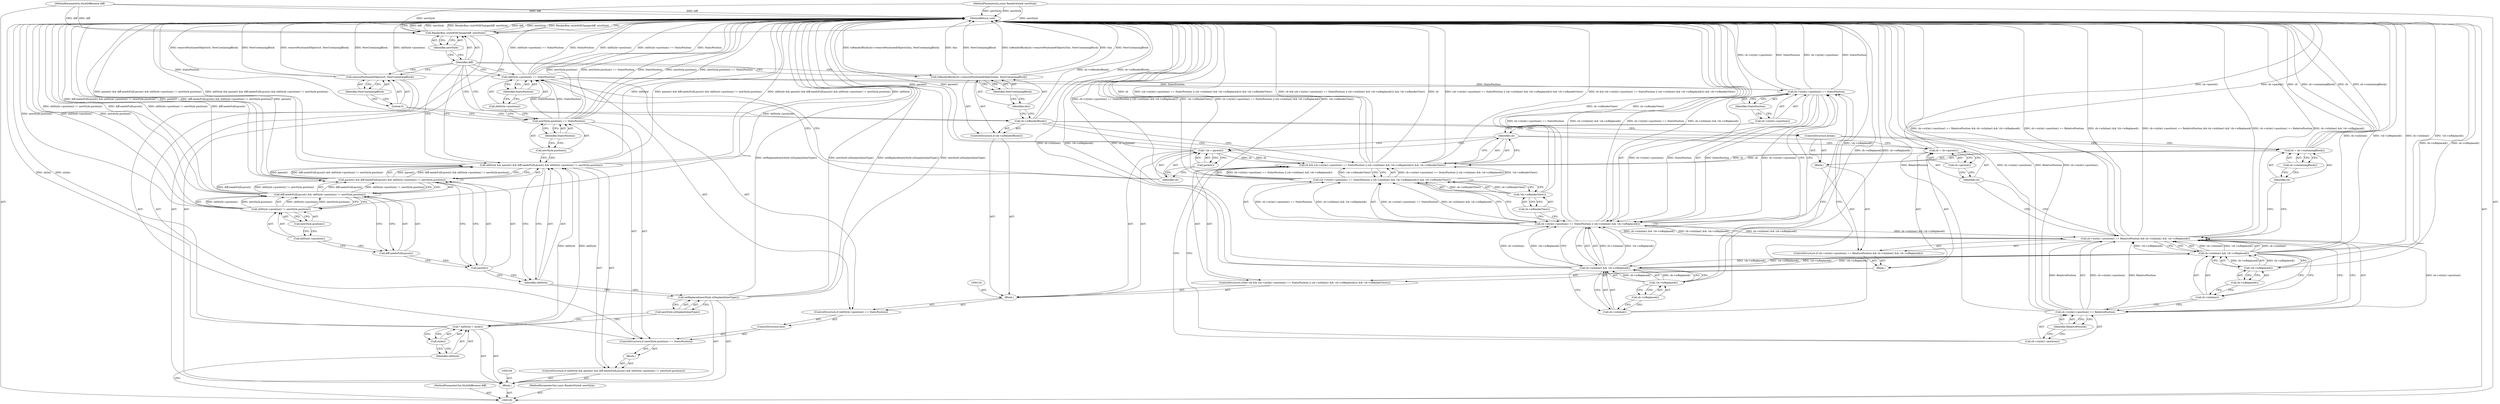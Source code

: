 digraph "0_Chrome_b2b21468c1f7f08b30a7c1755316f6026c50eb2a_1" {
"1000178" [label="(MethodReturn,void)"];
"1000101" [label="(MethodParameterIn,StyleDifference diff)"];
"1000274" [label="(MethodParameterOut,StyleDifference diff)"];
"1000102" [label="(MethodParameterIn,const RenderStyle& newStyle)"];
"1000275" [label="(MethodParameterOut,const RenderStyle& newStyle)"];
"1000129" [label="(ControlStructure,if (oldStyle->position() == StaticPosition))"];
"1000130" [label="(Call,oldStyle->position() == StaticPosition)"];
"1000131" [label="(Call,oldStyle->position())"];
"1000132" [label="(Identifier,StaticPosition)"];
"1000128" [label="(ControlStructure,else)"];
"1000133" [label="(Block,)"];
"1000135" [label="(Call,* cb = parent())"];
"1000136" [label="(Identifier,cb)"];
"1000137" [label="(Call,parent())"];
"1000150" [label="(Call,!cb->isRenderView())"];
"1000151" [label="(Call,cb->isRenderView())"];
"1000138" [label="(ControlStructure,while (cb && (cb->style()->position() == StaticPosition || (cb->isInline() && !cb->isReplaced())) && !cb->isRenderView()))"];
"1000152" [label="(Block,)"];
"1000139" [label="(Call,cb && (cb->style()->position() == StaticPosition || (cb->isInline() && !cb->isReplaced())) && !cb->isRenderView())"];
"1000140" [label="(Identifier,cb)"];
"1000141" [label="(Call,(cb->style()->position() == StaticPosition || (cb->isInline() && !cb->isReplaced())) && !cb->isRenderView())"];
"1000142" [label="(Call,cb->style()->position() == StaticPosition || (cb->isInline() && !cb->isReplaced()))"];
"1000143" [label="(Call,cb->style()->position() == StaticPosition)"];
"1000144" [label="(Call,cb->style()->position())"];
"1000145" [label="(Identifier,StaticPosition)"];
"1000146" [label="(Call,cb->isInline() && !cb->isReplaced())"];
"1000147" [label="(Call,cb->isInline())"];
"1000148" [label="(Call,!cb->isReplaced())"];
"1000149" [label="(Call,cb->isReplaced())"];
"1000162" [label="(Block,)"];
"1000153" [label="(ControlStructure,if (cb->style()->position() == RelativePosition && cb->isInline() && !cb->isReplaced()))"];
"1000154" [label="(Call,cb->style()->position() == RelativePosition && cb->isInline() && !cb->isReplaced())"];
"1000155" [label="(Call,cb->style()->position() == RelativePosition)"];
"1000156" [label="(Call,cb->style()->position())"];
"1000157" [label="(Identifier,RelativePosition)"];
"1000158" [label="(Call,cb->isInline() && !cb->isReplaced())"];
"1000159" [label="(Call,cb->isInline())"];
"1000160" [label="(Call,!cb->isReplaced())"];
"1000161" [label="(Call,cb->isReplaced())"];
"1000163" [label="(Call,cb = cb->containingBlock())"];
"1000164" [label="(Identifier,cb)"];
"1000165" [label="(Call,cb->containingBlock())"];
"1000166" [label="(ControlStructure,break;)"];
"1000167" [label="(Call,cb = cb->parent())"];
"1000168" [label="(Identifier,cb)"];
"1000169" [label="(Call,cb->parent())"];
"1000103" [label="(Block,)"];
"1000170" [label="(ControlStructure,if (cb->isRenderBlock()))"];
"1000171" [label="(Call,cb->isRenderBlock())"];
"1000172" [label="(Call,toRenderBlock(cb)->removePositionedObjects(this, NewContainingBlock))"];
"1000173" [label="(Identifier,this)"];
"1000174" [label="(Identifier,NewContainingBlock)"];
"1000176" [label="(Identifier,diff)"];
"1000177" [label="(Identifier,newStyle)"];
"1000175" [label="(Call,RenderBox::styleWillChange(diff, newStyle))"];
"1000105" [label="(Call,* oldStyle = style())"];
"1000106" [label="(Identifier,oldStyle)"];
"1000107" [label="(Call,style())"];
"1000109" [label="(Call,newStyle.isDisplayInlineType())"];
"1000108" [label="(Call,setReplaced(newStyle.isDisplayInlineType()))"];
"1000120" [label="(Block,)"];
"1000113" [label="(Call,parent() && diff.needsFullLayout() && oldStyle->position() != newStyle.position())"];
"1000114" [label="(Call,parent())"];
"1000115" [label="(Call,diff.needsFullLayout() && oldStyle->position() != newStyle.position())"];
"1000116" [label="(Call,diff.needsFullLayout())"];
"1000110" [label="(ControlStructure,if (oldStyle && parent() && diff.needsFullLayout() && oldStyle->position() != newStyle.position()))"];
"1000117" [label="(Call,oldStyle->position() != newStyle.position())"];
"1000118" [label="(Call,oldStyle->position())"];
"1000111" [label="(Call,oldStyle && parent() && diff.needsFullLayout() && oldStyle->position() != newStyle.position())"];
"1000112" [label="(Identifier,oldStyle)"];
"1000119" [label="(Call,newStyle.position())"];
"1000122" [label="(Call,newStyle.position() == StaticPosition)"];
"1000123" [label="(Call,newStyle.position())"];
"1000124" [label="(Identifier,StaticPosition)"];
"1000121" [label="(ControlStructure,if (newStyle.position() == StaticPosition))"];
"1000125" [label="(Call,removePositionedObjects(0, NewContainingBlock))"];
"1000126" [label="(Literal,0)"];
"1000127" [label="(Identifier,NewContainingBlock)"];
"1000178" -> "1000100"  [label="AST: "];
"1000178" -> "1000175"  [label="CFG: "];
"1000125" -> "1000178"  [label="DDG: removePositionedObjects(0, NewContainingBlock)"];
"1000125" -> "1000178"  [label="DDG: NewContainingBlock"];
"1000108" -> "1000178"  [label="DDG: setReplaced(newStyle.isDisplayInlineType())"];
"1000108" -> "1000178"  [label="DDG: newStyle.isDisplayInlineType()"];
"1000167" -> "1000178"  [label="DDG: cb->parent()"];
"1000155" -> "1000178"  [label="DDG: RelativePosition"];
"1000155" -> "1000178"  [label="DDG: cb->style()->position()"];
"1000139" -> "1000178"  [label="DDG: cb"];
"1000139" -> "1000178"  [label="DDG: (cb->style()->position() == StaticPosition || (cb->isInline() && !cb->isReplaced())) && !cb->isRenderView()"];
"1000139" -> "1000178"  [label="DDG: cb && (cb->style()->position() == StaticPosition || (cb->isInline() && !cb->isReplaced())) && !cb->isRenderView()"];
"1000113" -> "1000178"  [label="DDG: diff.needsFullLayout() && oldStyle->position() != newStyle.position()"];
"1000113" -> "1000178"  [label="DDG: parent()"];
"1000117" -> "1000178"  [label="DDG: oldStyle->position()"];
"1000117" -> "1000178"  [label="DDG: newStyle.position()"];
"1000154" -> "1000178"  [label="DDG: cb->style()->position() == RelativePosition && cb->isInline() && !cb->isReplaced()"];
"1000154" -> "1000178"  [label="DDG: cb->style()->position() == RelativePosition"];
"1000154" -> "1000178"  [label="DDG: cb->isInline() && !cb->isReplaced()"];
"1000158" -> "1000178"  [label="DDG: cb->isInline()"];
"1000158" -> "1000178"  [label="DDG: !cb->isReplaced()"];
"1000115" -> "1000178"  [label="DDG: oldStyle->position() != newStyle.position()"];
"1000115" -> "1000178"  [label="DDG: diff.needsFullLayout()"];
"1000130" -> "1000178"  [label="DDG: oldStyle->position() == StaticPosition"];
"1000130" -> "1000178"  [label="DDG: StaticPosition"];
"1000130" -> "1000178"  [label="DDG: oldStyle->position()"];
"1000163" -> "1000178"  [label="DDG: cb"];
"1000163" -> "1000178"  [label="DDG: cb->containingBlock()"];
"1000172" -> "1000178"  [label="DDG: toRenderBlock(cb)->removePositionedObjects(this, NewContainingBlock)"];
"1000172" -> "1000178"  [label="DDG: this"];
"1000172" -> "1000178"  [label="DDG: NewContainingBlock"];
"1000141" -> "1000178"  [label="DDG: cb->style()->position() == StaticPosition || (cb->isInline() && !cb->isReplaced())"];
"1000141" -> "1000178"  [label="DDG: !cb->isRenderView()"];
"1000105" -> "1000178"  [label="DDG: style()"];
"1000150" -> "1000178"  [label="DDG: cb->isRenderView()"];
"1000122" -> "1000178"  [label="DDG: newStyle.position()"];
"1000122" -> "1000178"  [label="DDG: newStyle.position() == StaticPosition"];
"1000122" -> "1000178"  [label="DDG: StaticPosition"];
"1000143" -> "1000178"  [label="DDG: cb->style()->position()"];
"1000143" -> "1000178"  [label="DDG: StaticPosition"];
"1000148" -> "1000178"  [label="DDG: cb->isReplaced()"];
"1000146" -> "1000178"  [label="DDG: !cb->isReplaced()"];
"1000146" -> "1000178"  [label="DDG: cb->isInline()"];
"1000175" -> "1000178"  [label="DDG: diff"];
"1000175" -> "1000178"  [label="DDG: newStyle"];
"1000175" -> "1000178"  [label="DDG: RenderBox::styleWillChange(diff, newStyle)"];
"1000102" -> "1000178"  [label="DDG: newStyle"];
"1000111" -> "1000178"  [label="DDG: oldStyle"];
"1000111" -> "1000178"  [label="DDG: parent() && diff.needsFullLayout() && oldStyle->position() != newStyle.position()"];
"1000111" -> "1000178"  [label="DDG: oldStyle && parent() && diff.needsFullLayout() && oldStyle->position() != newStyle.position()"];
"1000101" -> "1000178"  [label="DDG: diff"];
"1000142" -> "1000178"  [label="DDG: cb->style()->position() == StaticPosition"];
"1000142" -> "1000178"  [label="DDG: cb->isInline() && !cb->isReplaced()"];
"1000171" -> "1000178"  [label="DDG: cb->isRenderBlock()"];
"1000160" -> "1000178"  [label="DDG: cb->isReplaced()"];
"1000135" -> "1000178"  [label="DDG: parent()"];
"1000101" -> "1000100"  [label="AST: "];
"1000101" -> "1000178"  [label="DDG: diff"];
"1000101" -> "1000175"  [label="DDG: diff"];
"1000274" -> "1000100"  [label="AST: "];
"1000102" -> "1000100"  [label="AST: "];
"1000102" -> "1000178"  [label="DDG: newStyle"];
"1000102" -> "1000175"  [label="DDG: newStyle"];
"1000275" -> "1000100"  [label="AST: "];
"1000129" -> "1000128"  [label="AST: "];
"1000130" -> "1000129"  [label="AST: "];
"1000133" -> "1000129"  [label="AST: "];
"1000130" -> "1000129"  [label="AST: "];
"1000130" -> "1000132"  [label="CFG: "];
"1000131" -> "1000130"  [label="AST: "];
"1000132" -> "1000130"  [label="AST: "];
"1000136" -> "1000130"  [label="CFG: "];
"1000176" -> "1000130"  [label="CFG: "];
"1000130" -> "1000178"  [label="DDG: oldStyle->position() == StaticPosition"];
"1000130" -> "1000178"  [label="DDG: StaticPosition"];
"1000130" -> "1000178"  [label="DDG: oldStyle->position()"];
"1000122" -> "1000130"  [label="DDG: StaticPosition"];
"1000130" -> "1000143"  [label="DDG: StaticPosition"];
"1000131" -> "1000130"  [label="AST: "];
"1000131" -> "1000122"  [label="CFG: "];
"1000132" -> "1000131"  [label="CFG: "];
"1000132" -> "1000130"  [label="AST: "];
"1000132" -> "1000131"  [label="CFG: "];
"1000130" -> "1000132"  [label="CFG: "];
"1000128" -> "1000121"  [label="AST: "];
"1000129" -> "1000128"  [label="AST: "];
"1000133" -> "1000129"  [label="AST: "];
"1000134" -> "1000133"  [label="AST: "];
"1000135" -> "1000133"  [label="AST: "];
"1000138" -> "1000133"  [label="AST: "];
"1000170" -> "1000133"  [label="AST: "];
"1000135" -> "1000133"  [label="AST: "];
"1000135" -> "1000137"  [label="CFG: "];
"1000136" -> "1000135"  [label="AST: "];
"1000137" -> "1000135"  [label="AST: "];
"1000140" -> "1000135"  [label="CFG: "];
"1000135" -> "1000178"  [label="DDG: parent()"];
"1000135" -> "1000139"  [label="DDG: cb"];
"1000136" -> "1000135"  [label="AST: "];
"1000136" -> "1000130"  [label="CFG: "];
"1000137" -> "1000136"  [label="CFG: "];
"1000137" -> "1000135"  [label="AST: "];
"1000137" -> "1000136"  [label="CFG: "];
"1000135" -> "1000137"  [label="CFG: "];
"1000150" -> "1000141"  [label="AST: "];
"1000150" -> "1000151"  [label="CFG: "];
"1000151" -> "1000150"  [label="AST: "];
"1000141" -> "1000150"  [label="CFG: "];
"1000150" -> "1000178"  [label="DDG: cb->isRenderView()"];
"1000150" -> "1000141"  [label="DDG: cb->isRenderView()"];
"1000151" -> "1000150"  [label="AST: "];
"1000151" -> "1000142"  [label="CFG: "];
"1000150" -> "1000151"  [label="CFG: "];
"1000138" -> "1000133"  [label="AST: "];
"1000139" -> "1000138"  [label="AST: "];
"1000152" -> "1000138"  [label="AST: "];
"1000152" -> "1000138"  [label="AST: "];
"1000153" -> "1000152"  [label="AST: "];
"1000167" -> "1000152"  [label="AST: "];
"1000139" -> "1000138"  [label="AST: "];
"1000139" -> "1000140"  [label="CFG: "];
"1000139" -> "1000141"  [label="CFG: "];
"1000140" -> "1000139"  [label="AST: "];
"1000141" -> "1000139"  [label="AST: "];
"1000156" -> "1000139"  [label="CFG: "];
"1000171" -> "1000139"  [label="CFG: "];
"1000139" -> "1000178"  [label="DDG: cb"];
"1000139" -> "1000178"  [label="DDG: (cb->style()->position() == StaticPosition || (cb->isInline() && !cb->isReplaced())) && !cb->isRenderView()"];
"1000139" -> "1000178"  [label="DDG: cb && (cb->style()->position() == StaticPosition || (cb->isInline() && !cb->isReplaced())) && !cb->isRenderView()"];
"1000167" -> "1000139"  [label="DDG: cb"];
"1000135" -> "1000139"  [label="DDG: cb"];
"1000141" -> "1000139"  [label="DDG: cb->style()->position() == StaticPosition || (cb->isInline() && !cb->isReplaced())"];
"1000141" -> "1000139"  [label="DDG: !cb->isRenderView()"];
"1000140" -> "1000139"  [label="AST: "];
"1000140" -> "1000167"  [label="CFG: "];
"1000140" -> "1000135"  [label="CFG: "];
"1000144" -> "1000140"  [label="CFG: "];
"1000139" -> "1000140"  [label="CFG: "];
"1000141" -> "1000139"  [label="AST: "];
"1000141" -> "1000142"  [label="CFG: "];
"1000141" -> "1000150"  [label="CFG: "];
"1000142" -> "1000141"  [label="AST: "];
"1000150" -> "1000141"  [label="AST: "];
"1000139" -> "1000141"  [label="CFG: "];
"1000141" -> "1000178"  [label="DDG: cb->style()->position() == StaticPosition || (cb->isInline() && !cb->isReplaced())"];
"1000141" -> "1000178"  [label="DDG: !cb->isRenderView()"];
"1000141" -> "1000139"  [label="DDG: cb->style()->position() == StaticPosition || (cb->isInline() && !cb->isReplaced())"];
"1000141" -> "1000139"  [label="DDG: !cb->isRenderView()"];
"1000142" -> "1000141"  [label="DDG: cb->style()->position() == StaticPosition"];
"1000142" -> "1000141"  [label="DDG: cb->isInline() && !cb->isReplaced()"];
"1000150" -> "1000141"  [label="DDG: cb->isRenderView()"];
"1000142" -> "1000141"  [label="AST: "];
"1000142" -> "1000143"  [label="CFG: "];
"1000142" -> "1000146"  [label="CFG: "];
"1000143" -> "1000142"  [label="AST: "];
"1000146" -> "1000142"  [label="AST: "];
"1000151" -> "1000142"  [label="CFG: "];
"1000141" -> "1000142"  [label="CFG: "];
"1000142" -> "1000178"  [label="DDG: cb->style()->position() == StaticPosition"];
"1000142" -> "1000178"  [label="DDG: cb->isInline() && !cb->isReplaced()"];
"1000142" -> "1000141"  [label="DDG: cb->style()->position() == StaticPosition"];
"1000142" -> "1000141"  [label="DDG: cb->isInline() && !cb->isReplaced()"];
"1000143" -> "1000142"  [label="DDG: cb->style()->position()"];
"1000143" -> "1000142"  [label="DDG: StaticPosition"];
"1000154" -> "1000142"  [label="DDG: cb->isInline() && !cb->isReplaced()"];
"1000146" -> "1000142"  [label="DDG: cb->isInline()"];
"1000146" -> "1000142"  [label="DDG: !cb->isReplaced()"];
"1000142" -> "1000154"  [label="DDG: cb->isInline() && !cb->isReplaced()"];
"1000143" -> "1000142"  [label="AST: "];
"1000143" -> "1000145"  [label="CFG: "];
"1000144" -> "1000143"  [label="AST: "];
"1000145" -> "1000143"  [label="AST: "];
"1000147" -> "1000143"  [label="CFG: "];
"1000142" -> "1000143"  [label="CFG: "];
"1000143" -> "1000178"  [label="DDG: cb->style()->position()"];
"1000143" -> "1000178"  [label="DDG: StaticPosition"];
"1000143" -> "1000142"  [label="DDG: cb->style()->position()"];
"1000143" -> "1000142"  [label="DDG: StaticPosition"];
"1000130" -> "1000143"  [label="DDG: StaticPosition"];
"1000144" -> "1000143"  [label="AST: "];
"1000144" -> "1000140"  [label="CFG: "];
"1000145" -> "1000144"  [label="CFG: "];
"1000145" -> "1000143"  [label="AST: "];
"1000145" -> "1000144"  [label="CFG: "];
"1000143" -> "1000145"  [label="CFG: "];
"1000146" -> "1000142"  [label="AST: "];
"1000146" -> "1000147"  [label="CFG: "];
"1000146" -> "1000148"  [label="CFG: "];
"1000147" -> "1000146"  [label="AST: "];
"1000148" -> "1000146"  [label="AST: "];
"1000142" -> "1000146"  [label="CFG: "];
"1000146" -> "1000178"  [label="DDG: !cb->isReplaced()"];
"1000146" -> "1000178"  [label="DDG: cb->isInline()"];
"1000146" -> "1000142"  [label="DDG: cb->isInline()"];
"1000146" -> "1000142"  [label="DDG: !cb->isReplaced()"];
"1000158" -> "1000146"  [label="DDG: !cb->isReplaced()"];
"1000148" -> "1000146"  [label="DDG: cb->isReplaced()"];
"1000146" -> "1000158"  [label="DDG: !cb->isReplaced()"];
"1000147" -> "1000146"  [label="AST: "];
"1000147" -> "1000143"  [label="CFG: "];
"1000149" -> "1000147"  [label="CFG: "];
"1000146" -> "1000147"  [label="CFG: "];
"1000148" -> "1000146"  [label="AST: "];
"1000148" -> "1000149"  [label="CFG: "];
"1000149" -> "1000148"  [label="AST: "];
"1000146" -> "1000148"  [label="CFG: "];
"1000148" -> "1000178"  [label="DDG: cb->isReplaced()"];
"1000148" -> "1000146"  [label="DDG: cb->isReplaced()"];
"1000149" -> "1000148"  [label="AST: "];
"1000149" -> "1000147"  [label="CFG: "];
"1000148" -> "1000149"  [label="CFG: "];
"1000162" -> "1000153"  [label="AST: "];
"1000163" -> "1000162"  [label="AST: "];
"1000166" -> "1000162"  [label="AST: "];
"1000153" -> "1000152"  [label="AST: "];
"1000154" -> "1000153"  [label="AST: "];
"1000162" -> "1000153"  [label="AST: "];
"1000154" -> "1000153"  [label="AST: "];
"1000154" -> "1000155"  [label="CFG: "];
"1000154" -> "1000158"  [label="CFG: "];
"1000155" -> "1000154"  [label="AST: "];
"1000158" -> "1000154"  [label="AST: "];
"1000164" -> "1000154"  [label="CFG: "];
"1000168" -> "1000154"  [label="CFG: "];
"1000154" -> "1000178"  [label="DDG: cb->style()->position() == RelativePosition && cb->isInline() && !cb->isReplaced()"];
"1000154" -> "1000178"  [label="DDG: cb->style()->position() == RelativePosition"];
"1000154" -> "1000178"  [label="DDG: cb->isInline() && !cb->isReplaced()"];
"1000154" -> "1000142"  [label="DDG: cb->isInline() && !cb->isReplaced()"];
"1000155" -> "1000154"  [label="DDG: cb->style()->position()"];
"1000155" -> "1000154"  [label="DDG: RelativePosition"];
"1000158" -> "1000154"  [label="DDG: cb->isInline()"];
"1000158" -> "1000154"  [label="DDG: !cb->isReplaced()"];
"1000142" -> "1000154"  [label="DDG: cb->isInline() && !cb->isReplaced()"];
"1000155" -> "1000154"  [label="AST: "];
"1000155" -> "1000157"  [label="CFG: "];
"1000156" -> "1000155"  [label="AST: "];
"1000157" -> "1000155"  [label="AST: "];
"1000159" -> "1000155"  [label="CFG: "];
"1000154" -> "1000155"  [label="CFG: "];
"1000155" -> "1000178"  [label="DDG: RelativePosition"];
"1000155" -> "1000178"  [label="DDG: cb->style()->position()"];
"1000155" -> "1000154"  [label="DDG: cb->style()->position()"];
"1000155" -> "1000154"  [label="DDG: RelativePosition"];
"1000156" -> "1000155"  [label="AST: "];
"1000156" -> "1000139"  [label="CFG: "];
"1000157" -> "1000156"  [label="CFG: "];
"1000157" -> "1000155"  [label="AST: "];
"1000157" -> "1000156"  [label="CFG: "];
"1000155" -> "1000157"  [label="CFG: "];
"1000158" -> "1000154"  [label="AST: "];
"1000158" -> "1000159"  [label="CFG: "];
"1000158" -> "1000160"  [label="CFG: "];
"1000159" -> "1000158"  [label="AST: "];
"1000160" -> "1000158"  [label="AST: "];
"1000154" -> "1000158"  [label="CFG: "];
"1000158" -> "1000178"  [label="DDG: cb->isInline()"];
"1000158" -> "1000178"  [label="DDG: !cb->isReplaced()"];
"1000158" -> "1000146"  [label="DDG: !cb->isReplaced()"];
"1000158" -> "1000154"  [label="DDG: cb->isInline()"];
"1000158" -> "1000154"  [label="DDG: !cb->isReplaced()"];
"1000146" -> "1000158"  [label="DDG: !cb->isReplaced()"];
"1000160" -> "1000158"  [label="DDG: cb->isReplaced()"];
"1000159" -> "1000158"  [label="AST: "];
"1000159" -> "1000155"  [label="CFG: "];
"1000161" -> "1000159"  [label="CFG: "];
"1000158" -> "1000159"  [label="CFG: "];
"1000160" -> "1000158"  [label="AST: "];
"1000160" -> "1000161"  [label="CFG: "];
"1000161" -> "1000160"  [label="AST: "];
"1000158" -> "1000160"  [label="CFG: "];
"1000160" -> "1000178"  [label="DDG: cb->isReplaced()"];
"1000160" -> "1000158"  [label="DDG: cb->isReplaced()"];
"1000161" -> "1000160"  [label="AST: "];
"1000161" -> "1000159"  [label="CFG: "];
"1000160" -> "1000161"  [label="CFG: "];
"1000163" -> "1000162"  [label="AST: "];
"1000163" -> "1000165"  [label="CFG: "];
"1000164" -> "1000163"  [label="AST: "];
"1000165" -> "1000163"  [label="AST: "];
"1000166" -> "1000163"  [label="CFG: "];
"1000163" -> "1000178"  [label="DDG: cb"];
"1000163" -> "1000178"  [label="DDG: cb->containingBlock()"];
"1000164" -> "1000163"  [label="AST: "];
"1000164" -> "1000154"  [label="CFG: "];
"1000165" -> "1000164"  [label="CFG: "];
"1000165" -> "1000163"  [label="AST: "];
"1000165" -> "1000164"  [label="CFG: "];
"1000163" -> "1000165"  [label="CFG: "];
"1000166" -> "1000162"  [label="AST: "];
"1000166" -> "1000163"  [label="CFG: "];
"1000171" -> "1000166"  [label="CFG: "];
"1000167" -> "1000152"  [label="AST: "];
"1000167" -> "1000169"  [label="CFG: "];
"1000168" -> "1000167"  [label="AST: "];
"1000169" -> "1000167"  [label="AST: "];
"1000140" -> "1000167"  [label="CFG: "];
"1000167" -> "1000178"  [label="DDG: cb->parent()"];
"1000167" -> "1000139"  [label="DDG: cb"];
"1000168" -> "1000167"  [label="AST: "];
"1000168" -> "1000154"  [label="CFG: "];
"1000169" -> "1000168"  [label="CFG: "];
"1000169" -> "1000167"  [label="AST: "];
"1000169" -> "1000168"  [label="CFG: "];
"1000167" -> "1000169"  [label="CFG: "];
"1000103" -> "1000100"  [label="AST: "];
"1000104" -> "1000103"  [label="AST: "];
"1000105" -> "1000103"  [label="AST: "];
"1000108" -> "1000103"  [label="AST: "];
"1000110" -> "1000103"  [label="AST: "];
"1000175" -> "1000103"  [label="AST: "];
"1000170" -> "1000133"  [label="AST: "];
"1000171" -> "1000170"  [label="AST: "];
"1000172" -> "1000170"  [label="AST: "];
"1000171" -> "1000170"  [label="AST: "];
"1000171" -> "1000139"  [label="CFG: "];
"1000171" -> "1000166"  [label="CFG: "];
"1000173" -> "1000171"  [label="CFG: "];
"1000176" -> "1000171"  [label="CFG: "];
"1000171" -> "1000178"  [label="DDG: cb->isRenderBlock()"];
"1000172" -> "1000170"  [label="AST: "];
"1000172" -> "1000174"  [label="CFG: "];
"1000173" -> "1000172"  [label="AST: "];
"1000174" -> "1000172"  [label="AST: "];
"1000176" -> "1000172"  [label="CFG: "];
"1000172" -> "1000178"  [label="DDG: toRenderBlock(cb)->removePositionedObjects(this, NewContainingBlock)"];
"1000172" -> "1000178"  [label="DDG: this"];
"1000172" -> "1000178"  [label="DDG: NewContainingBlock"];
"1000173" -> "1000172"  [label="AST: "];
"1000173" -> "1000171"  [label="CFG: "];
"1000174" -> "1000173"  [label="CFG: "];
"1000174" -> "1000172"  [label="AST: "];
"1000174" -> "1000173"  [label="CFG: "];
"1000172" -> "1000174"  [label="CFG: "];
"1000176" -> "1000175"  [label="AST: "];
"1000176" -> "1000125"  [label="CFG: "];
"1000176" -> "1000172"  [label="CFG: "];
"1000176" -> "1000171"  [label="CFG: "];
"1000176" -> "1000130"  [label="CFG: "];
"1000176" -> "1000111"  [label="CFG: "];
"1000177" -> "1000176"  [label="CFG: "];
"1000177" -> "1000175"  [label="AST: "];
"1000177" -> "1000176"  [label="CFG: "];
"1000175" -> "1000177"  [label="CFG: "];
"1000175" -> "1000103"  [label="AST: "];
"1000175" -> "1000177"  [label="CFG: "];
"1000176" -> "1000175"  [label="AST: "];
"1000177" -> "1000175"  [label="AST: "];
"1000178" -> "1000175"  [label="CFG: "];
"1000175" -> "1000178"  [label="DDG: diff"];
"1000175" -> "1000178"  [label="DDG: newStyle"];
"1000175" -> "1000178"  [label="DDG: RenderBox::styleWillChange(diff, newStyle)"];
"1000101" -> "1000175"  [label="DDG: diff"];
"1000102" -> "1000175"  [label="DDG: newStyle"];
"1000105" -> "1000103"  [label="AST: "];
"1000105" -> "1000107"  [label="CFG: "];
"1000106" -> "1000105"  [label="AST: "];
"1000107" -> "1000105"  [label="AST: "];
"1000109" -> "1000105"  [label="CFG: "];
"1000105" -> "1000178"  [label="DDG: style()"];
"1000105" -> "1000111"  [label="DDG: oldStyle"];
"1000106" -> "1000105"  [label="AST: "];
"1000106" -> "1000100"  [label="CFG: "];
"1000107" -> "1000106"  [label="CFG: "];
"1000107" -> "1000105"  [label="AST: "];
"1000107" -> "1000106"  [label="CFG: "];
"1000105" -> "1000107"  [label="CFG: "];
"1000109" -> "1000108"  [label="AST: "];
"1000109" -> "1000105"  [label="CFG: "];
"1000108" -> "1000109"  [label="CFG: "];
"1000108" -> "1000103"  [label="AST: "];
"1000108" -> "1000109"  [label="CFG: "];
"1000109" -> "1000108"  [label="AST: "];
"1000112" -> "1000108"  [label="CFG: "];
"1000108" -> "1000178"  [label="DDG: setReplaced(newStyle.isDisplayInlineType())"];
"1000108" -> "1000178"  [label="DDG: newStyle.isDisplayInlineType()"];
"1000120" -> "1000110"  [label="AST: "];
"1000121" -> "1000120"  [label="AST: "];
"1000113" -> "1000111"  [label="AST: "];
"1000113" -> "1000114"  [label="CFG: "];
"1000113" -> "1000115"  [label="CFG: "];
"1000114" -> "1000113"  [label="AST: "];
"1000115" -> "1000113"  [label="AST: "];
"1000111" -> "1000113"  [label="CFG: "];
"1000113" -> "1000178"  [label="DDG: diff.needsFullLayout() && oldStyle->position() != newStyle.position()"];
"1000113" -> "1000178"  [label="DDG: parent()"];
"1000113" -> "1000111"  [label="DDG: parent()"];
"1000113" -> "1000111"  [label="DDG: diff.needsFullLayout() && oldStyle->position() != newStyle.position()"];
"1000115" -> "1000113"  [label="DDG: diff.needsFullLayout()"];
"1000115" -> "1000113"  [label="DDG: oldStyle->position() != newStyle.position()"];
"1000114" -> "1000113"  [label="AST: "];
"1000114" -> "1000112"  [label="CFG: "];
"1000116" -> "1000114"  [label="CFG: "];
"1000113" -> "1000114"  [label="CFG: "];
"1000115" -> "1000113"  [label="AST: "];
"1000115" -> "1000116"  [label="CFG: "];
"1000115" -> "1000117"  [label="CFG: "];
"1000116" -> "1000115"  [label="AST: "];
"1000117" -> "1000115"  [label="AST: "];
"1000113" -> "1000115"  [label="CFG: "];
"1000115" -> "1000178"  [label="DDG: oldStyle->position() != newStyle.position()"];
"1000115" -> "1000178"  [label="DDG: diff.needsFullLayout()"];
"1000115" -> "1000113"  [label="DDG: diff.needsFullLayout()"];
"1000115" -> "1000113"  [label="DDG: oldStyle->position() != newStyle.position()"];
"1000117" -> "1000115"  [label="DDG: oldStyle->position()"];
"1000117" -> "1000115"  [label="DDG: newStyle.position()"];
"1000116" -> "1000115"  [label="AST: "];
"1000116" -> "1000114"  [label="CFG: "];
"1000118" -> "1000116"  [label="CFG: "];
"1000115" -> "1000116"  [label="CFG: "];
"1000110" -> "1000103"  [label="AST: "];
"1000111" -> "1000110"  [label="AST: "];
"1000120" -> "1000110"  [label="AST: "];
"1000117" -> "1000115"  [label="AST: "];
"1000117" -> "1000119"  [label="CFG: "];
"1000118" -> "1000117"  [label="AST: "];
"1000119" -> "1000117"  [label="AST: "];
"1000115" -> "1000117"  [label="CFG: "];
"1000117" -> "1000178"  [label="DDG: oldStyle->position()"];
"1000117" -> "1000178"  [label="DDG: newStyle.position()"];
"1000117" -> "1000115"  [label="DDG: oldStyle->position()"];
"1000117" -> "1000115"  [label="DDG: newStyle.position()"];
"1000118" -> "1000117"  [label="AST: "];
"1000118" -> "1000116"  [label="CFG: "];
"1000119" -> "1000118"  [label="CFG: "];
"1000111" -> "1000110"  [label="AST: "];
"1000111" -> "1000112"  [label="CFG: "];
"1000111" -> "1000113"  [label="CFG: "];
"1000112" -> "1000111"  [label="AST: "];
"1000113" -> "1000111"  [label="AST: "];
"1000123" -> "1000111"  [label="CFG: "];
"1000176" -> "1000111"  [label="CFG: "];
"1000111" -> "1000178"  [label="DDG: oldStyle"];
"1000111" -> "1000178"  [label="DDG: parent() && diff.needsFullLayout() && oldStyle->position() != newStyle.position()"];
"1000111" -> "1000178"  [label="DDG: oldStyle && parent() && diff.needsFullLayout() && oldStyle->position() != newStyle.position()"];
"1000105" -> "1000111"  [label="DDG: oldStyle"];
"1000113" -> "1000111"  [label="DDG: parent()"];
"1000113" -> "1000111"  [label="DDG: diff.needsFullLayout() && oldStyle->position() != newStyle.position()"];
"1000112" -> "1000111"  [label="AST: "];
"1000112" -> "1000108"  [label="CFG: "];
"1000114" -> "1000112"  [label="CFG: "];
"1000111" -> "1000112"  [label="CFG: "];
"1000119" -> "1000117"  [label="AST: "];
"1000119" -> "1000118"  [label="CFG: "];
"1000117" -> "1000119"  [label="CFG: "];
"1000122" -> "1000121"  [label="AST: "];
"1000122" -> "1000124"  [label="CFG: "];
"1000123" -> "1000122"  [label="AST: "];
"1000124" -> "1000122"  [label="AST: "];
"1000126" -> "1000122"  [label="CFG: "];
"1000131" -> "1000122"  [label="CFG: "];
"1000122" -> "1000178"  [label="DDG: newStyle.position()"];
"1000122" -> "1000178"  [label="DDG: newStyle.position() == StaticPosition"];
"1000122" -> "1000178"  [label="DDG: StaticPosition"];
"1000122" -> "1000130"  [label="DDG: StaticPosition"];
"1000123" -> "1000122"  [label="AST: "];
"1000123" -> "1000111"  [label="CFG: "];
"1000124" -> "1000123"  [label="CFG: "];
"1000124" -> "1000122"  [label="AST: "];
"1000124" -> "1000123"  [label="CFG: "];
"1000122" -> "1000124"  [label="CFG: "];
"1000121" -> "1000120"  [label="AST: "];
"1000122" -> "1000121"  [label="AST: "];
"1000125" -> "1000121"  [label="AST: "];
"1000128" -> "1000121"  [label="AST: "];
"1000125" -> "1000121"  [label="AST: "];
"1000125" -> "1000127"  [label="CFG: "];
"1000126" -> "1000125"  [label="AST: "];
"1000127" -> "1000125"  [label="AST: "];
"1000176" -> "1000125"  [label="CFG: "];
"1000125" -> "1000178"  [label="DDG: removePositionedObjects(0, NewContainingBlock)"];
"1000125" -> "1000178"  [label="DDG: NewContainingBlock"];
"1000126" -> "1000125"  [label="AST: "];
"1000126" -> "1000122"  [label="CFG: "];
"1000127" -> "1000126"  [label="CFG: "];
"1000127" -> "1000125"  [label="AST: "];
"1000127" -> "1000126"  [label="CFG: "];
"1000125" -> "1000127"  [label="CFG: "];
}
